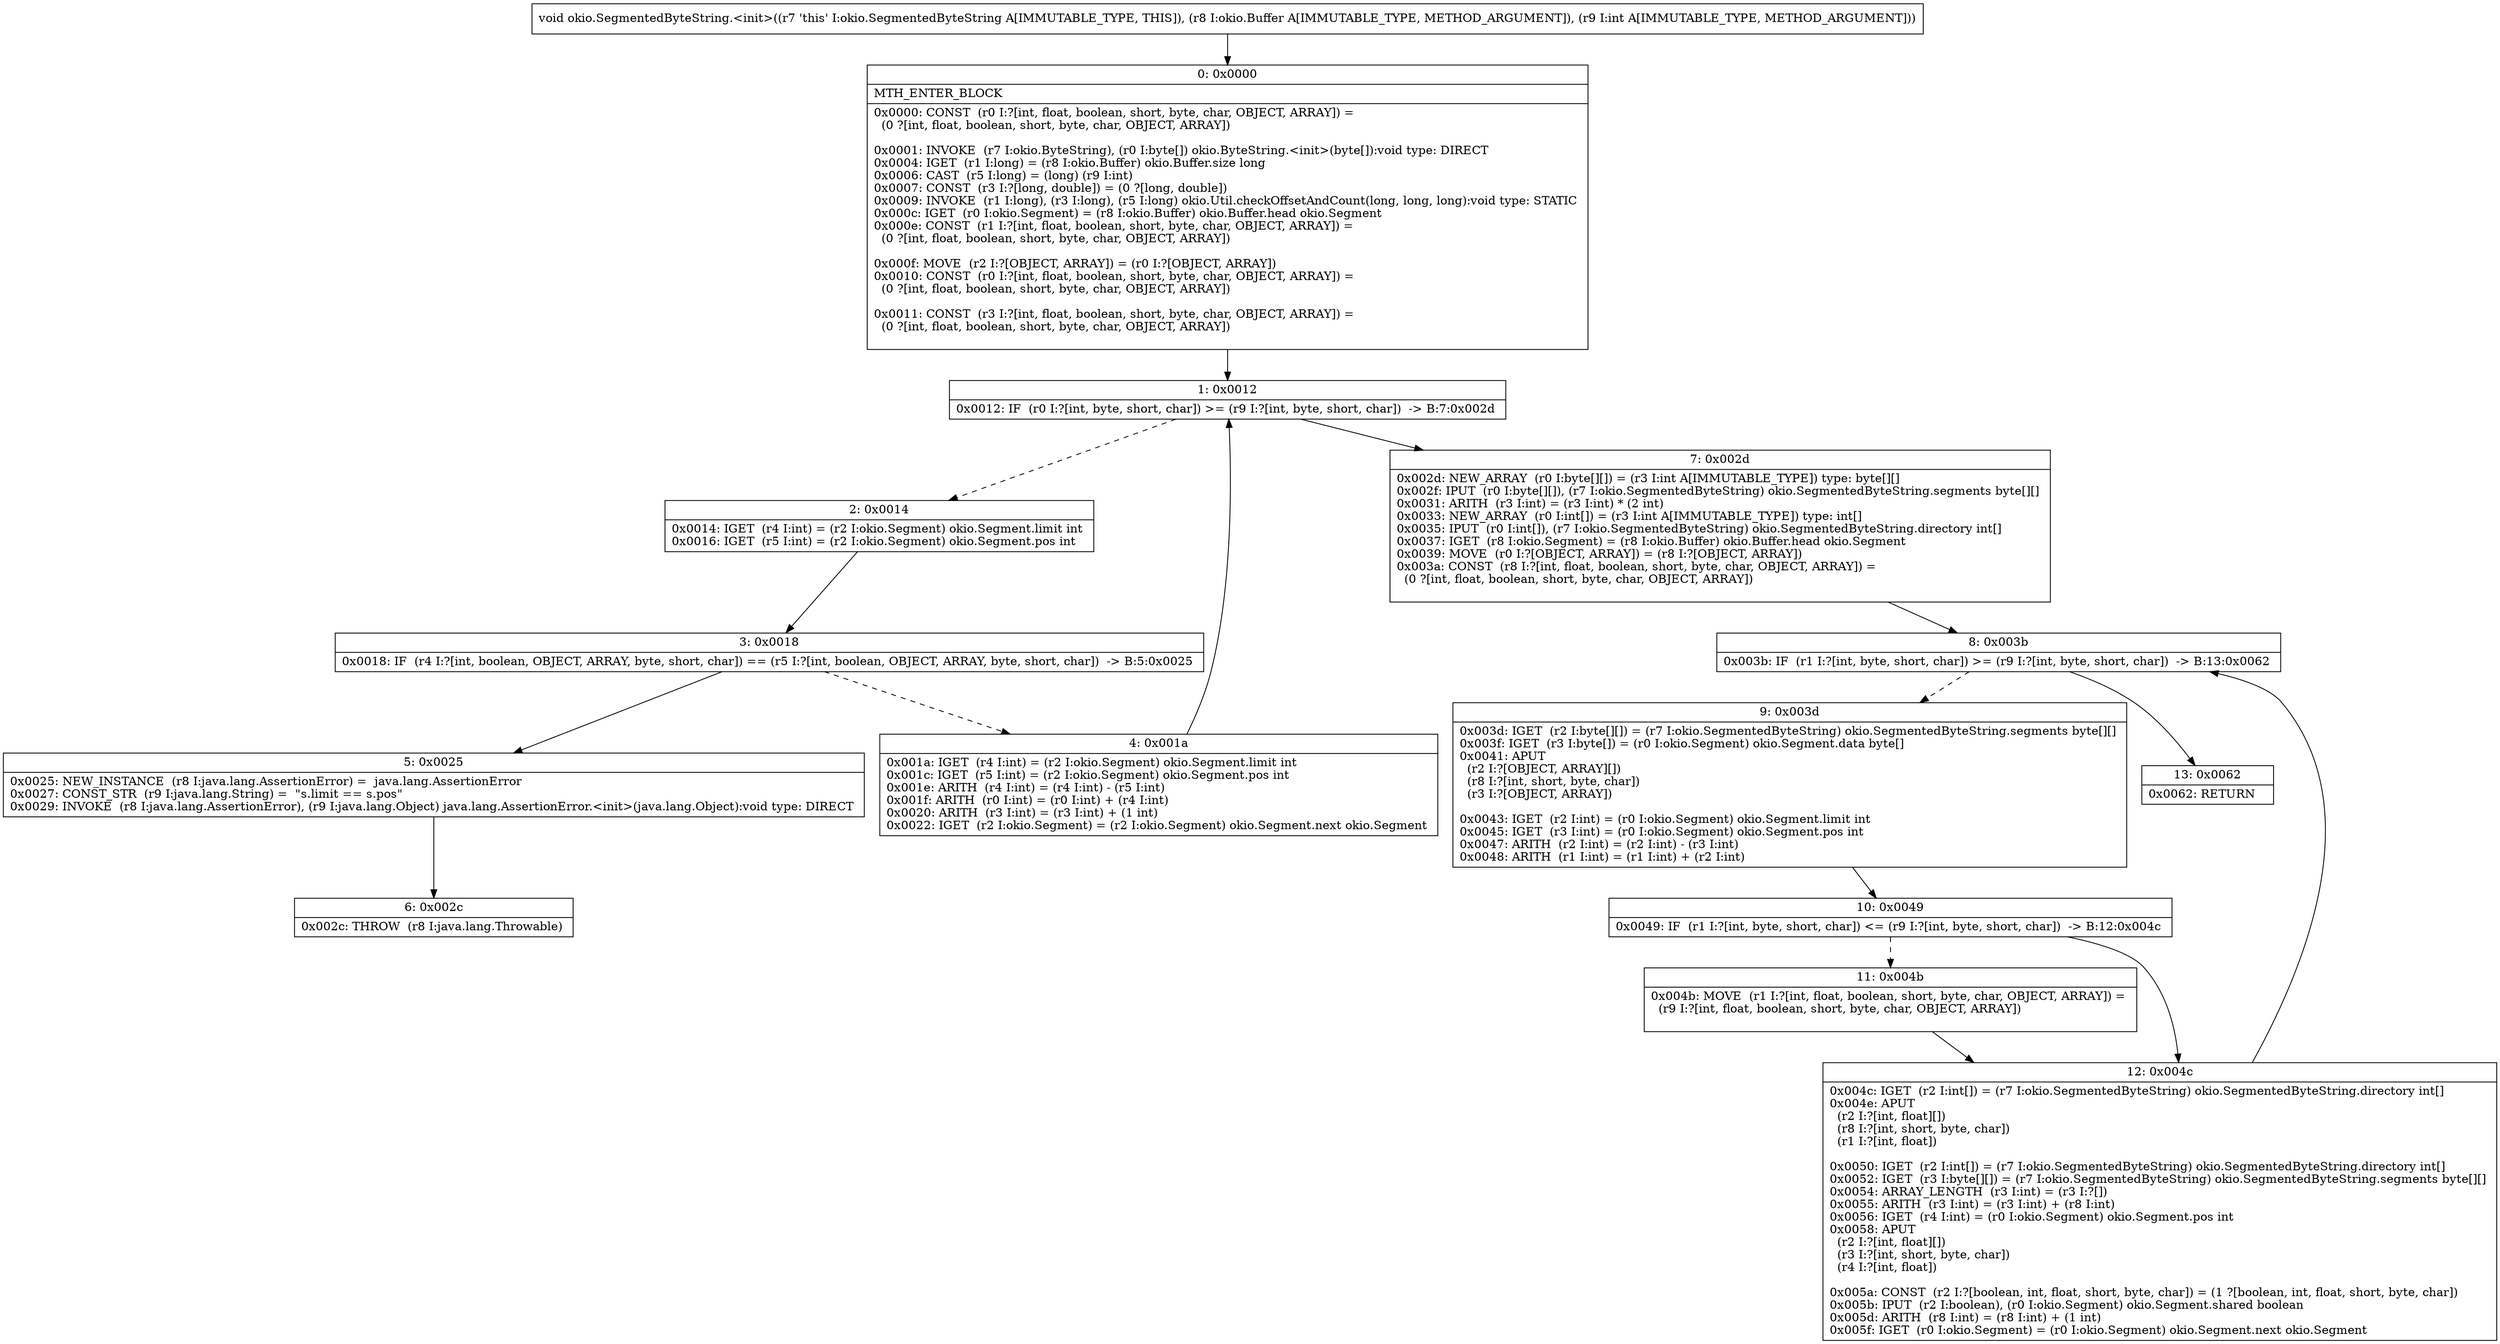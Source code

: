 digraph "CFG forokio.SegmentedByteString.\<init\>(Lokio\/Buffer;I)V" {
Node_0 [shape=record,label="{0\:\ 0x0000|MTH_ENTER_BLOCK\l|0x0000: CONST  (r0 I:?[int, float, boolean, short, byte, char, OBJECT, ARRAY]) = \l  (0 ?[int, float, boolean, short, byte, char, OBJECT, ARRAY])\l \l0x0001: INVOKE  (r7 I:okio.ByteString), (r0 I:byte[]) okio.ByteString.\<init\>(byte[]):void type: DIRECT \l0x0004: IGET  (r1 I:long) = (r8 I:okio.Buffer) okio.Buffer.size long \l0x0006: CAST  (r5 I:long) = (long) (r9 I:int) \l0x0007: CONST  (r3 I:?[long, double]) = (0 ?[long, double]) \l0x0009: INVOKE  (r1 I:long), (r3 I:long), (r5 I:long) okio.Util.checkOffsetAndCount(long, long, long):void type: STATIC \l0x000c: IGET  (r0 I:okio.Segment) = (r8 I:okio.Buffer) okio.Buffer.head okio.Segment \l0x000e: CONST  (r1 I:?[int, float, boolean, short, byte, char, OBJECT, ARRAY]) = \l  (0 ?[int, float, boolean, short, byte, char, OBJECT, ARRAY])\l \l0x000f: MOVE  (r2 I:?[OBJECT, ARRAY]) = (r0 I:?[OBJECT, ARRAY]) \l0x0010: CONST  (r0 I:?[int, float, boolean, short, byte, char, OBJECT, ARRAY]) = \l  (0 ?[int, float, boolean, short, byte, char, OBJECT, ARRAY])\l \l0x0011: CONST  (r3 I:?[int, float, boolean, short, byte, char, OBJECT, ARRAY]) = \l  (0 ?[int, float, boolean, short, byte, char, OBJECT, ARRAY])\l \l}"];
Node_1 [shape=record,label="{1\:\ 0x0012|0x0012: IF  (r0 I:?[int, byte, short, char]) \>= (r9 I:?[int, byte, short, char])  \-\> B:7:0x002d \l}"];
Node_2 [shape=record,label="{2\:\ 0x0014|0x0014: IGET  (r4 I:int) = (r2 I:okio.Segment) okio.Segment.limit int \l0x0016: IGET  (r5 I:int) = (r2 I:okio.Segment) okio.Segment.pos int \l}"];
Node_3 [shape=record,label="{3\:\ 0x0018|0x0018: IF  (r4 I:?[int, boolean, OBJECT, ARRAY, byte, short, char]) == (r5 I:?[int, boolean, OBJECT, ARRAY, byte, short, char])  \-\> B:5:0x0025 \l}"];
Node_4 [shape=record,label="{4\:\ 0x001a|0x001a: IGET  (r4 I:int) = (r2 I:okio.Segment) okio.Segment.limit int \l0x001c: IGET  (r5 I:int) = (r2 I:okio.Segment) okio.Segment.pos int \l0x001e: ARITH  (r4 I:int) = (r4 I:int) \- (r5 I:int) \l0x001f: ARITH  (r0 I:int) = (r0 I:int) + (r4 I:int) \l0x0020: ARITH  (r3 I:int) = (r3 I:int) + (1 int) \l0x0022: IGET  (r2 I:okio.Segment) = (r2 I:okio.Segment) okio.Segment.next okio.Segment \l}"];
Node_5 [shape=record,label="{5\:\ 0x0025|0x0025: NEW_INSTANCE  (r8 I:java.lang.AssertionError) =  java.lang.AssertionError \l0x0027: CONST_STR  (r9 I:java.lang.String) =  \"s.limit == s.pos\" \l0x0029: INVOKE  (r8 I:java.lang.AssertionError), (r9 I:java.lang.Object) java.lang.AssertionError.\<init\>(java.lang.Object):void type: DIRECT \l}"];
Node_6 [shape=record,label="{6\:\ 0x002c|0x002c: THROW  (r8 I:java.lang.Throwable) \l}"];
Node_7 [shape=record,label="{7\:\ 0x002d|0x002d: NEW_ARRAY  (r0 I:byte[][]) = (r3 I:int A[IMMUTABLE_TYPE]) type: byte[][] \l0x002f: IPUT  (r0 I:byte[][]), (r7 I:okio.SegmentedByteString) okio.SegmentedByteString.segments byte[][] \l0x0031: ARITH  (r3 I:int) = (r3 I:int) * (2 int) \l0x0033: NEW_ARRAY  (r0 I:int[]) = (r3 I:int A[IMMUTABLE_TYPE]) type: int[] \l0x0035: IPUT  (r0 I:int[]), (r7 I:okio.SegmentedByteString) okio.SegmentedByteString.directory int[] \l0x0037: IGET  (r8 I:okio.Segment) = (r8 I:okio.Buffer) okio.Buffer.head okio.Segment \l0x0039: MOVE  (r0 I:?[OBJECT, ARRAY]) = (r8 I:?[OBJECT, ARRAY]) \l0x003a: CONST  (r8 I:?[int, float, boolean, short, byte, char, OBJECT, ARRAY]) = \l  (0 ?[int, float, boolean, short, byte, char, OBJECT, ARRAY])\l \l}"];
Node_8 [shape=record,label="{8\:\ 0x003b|0x003b: IF  (r1 I:?[int, byte, short, char]) \>= (r9 I:?[int, byte, short, char])  \-\> B:13:0x0062 \l}"];
Node_9 [shape=record,label="{9\:\ 0x003d|0x003d: IGET  (r2 I:byte[][]) = (r7 I:okio.SegmentedByteString) okio.SegmentedByteString.segments byte[][] \l0x003f: IGET  (r3 I:byte[]) = (r0 I:okio.Segment) okio.Segment.data byte[] \l0x0041: APUT  \l  (r2 I:?[OBJECT, ARRAY][])\l  (r8 I:?[int, short, byte, char])\l  (r3 I:?[OBJECT, ARRAY])\l \l0x0043: IGET  (r2 I:int) = (r0 I:okio.Segment) okio.Segment.limit int \l0x0045: IGET  (r3 I:int) = (r0 I:okio.Segment) okio.Segment.pos int \l0x0047: ARITH  (r2 I:int) = (r2 I:int) \- (r3 I:int) \l0x0048: ARITH  (r1 I:int) = (r1 I:int) + (r2 I:int) \l}"];
Node_10 [shape=record,label="{10\:\ 0x0049|0x0049: IF  (r1 I:?[int, byte, short, char]) \<= (r9 I:?[int, byte, short, char])  \-\> B:12:0x004c \l}"];
Node_11 [shape=record,label="{11\:\ 0x004b|0x004b: MOVE  (r1 I:?[int, float, boolean, short, byte, char, OBJECT, ARRAY]) = \l  (r9 I:?[int, float, boolean, short, byte, char, OBJECT, ARRAY])\l \l}"];
Node_12 [shape=record,label="{12\:\ 0x004c|0x004c: IGET  (r2 I:int[]) = (r7 I:okio.SegmentedByteString) okio.SegmentedByteString.directory int[] \l0x004e: APUT  \l  (r2 I:?[int, float][])\l  (r8 I:?[int, short, byte, char])\l  (r1 I:?[int, float])\l \l0x0050: IGET  (r2 I:int[]) = (r7 I:okio.SegmentedByteString) okio.SegmentedByteString.directory int[] \l0x0052: IGET  (r3 I:byte[][]) = (r7 I:okio.SegmentedByteString) okio.SegmentedByteString.segments byte[][] \l0x0054: ARRAY_LENGTH  (r3 I:int) = (r3 I:?[]) \l0x0055: ARITH  (r3 I:int) = (r3 I:int) + (r8 I:int) \l0x0056: IGET  (r4 I:int) = (r0 I:okio.Segment) okio.Segment.pos int \l0x0058: APUT  \l  (r2 I:?[int, float][])\l  (r3 I:?[int, short, byte, char])\l  (r4 I:?[int, float])\l \l0x005a: CONST  (r2 I:?[boolean, int, float, short, byte, char]) = (1 ?[boolean, int, float, short, byte, char]) \l0x005b: IPUT  (r2 I:boolean), (r0 I:okio.Segment) okio.Segment.shared boolean \l0x005d: ARITH  (r8 I:int) = (r8 I:int) + (1 int) \l0x005f: IGET  (r0 I:okio.Segment) = (r0 I:okio.Segment) okio.Segment.next okio.Segment \l}"];
Node_13 [shape=record,label="{13\:\ 0x0062|0x0062: RETURN   \l}"];
MethodNode[shape=record,label="{void okio.SegmentedByteString.\<init\>((r7 'this' I:okio.SegmentedByteString A[IMMUTABLE_TYPE, THIS]), (r8 I:okio.Buffer A[IMMUTABLE_TYPE, METHOD_ARGUMENT]), (r9 I:int A[IMMUTABLE_TYPE, METHOD_ARGUMENT])) }"];
MethodNode -> Node_0;
Node_0 -> Node_1;
Node_1 -> Node_2[style=dashed];
Node_1 -> Node_7;
Node_2 -> Node_3;
Node_3 -> Node_4[style=dashed];
Node_3 -> Node_5;
Node_4 -> Node_1;
Node_5 -> Node_6;
Node_7 -> Node_8;
Node_8 -> Node_9[style=dashed];
Node_8 -> Node_13;
Node_9 -> Node_10;
Node_10 -> Node_11[style=dashed];
Node_10 -> Node_12;
Node_11 -> Node_12;
Node_12 -> Node_8;
}

